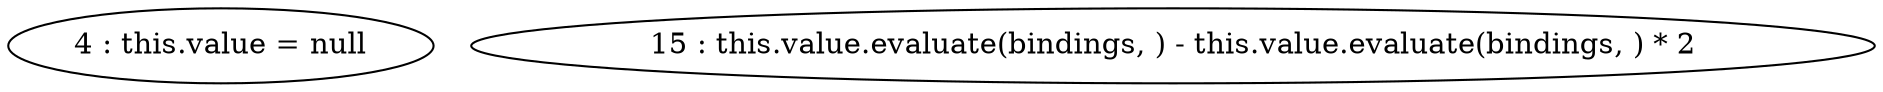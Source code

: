 digraph G {
"4 : this.value = null"
"15 : this.value.evaluate(bindings, ) - this.value.evaluate(bindings, ) * 2"
}